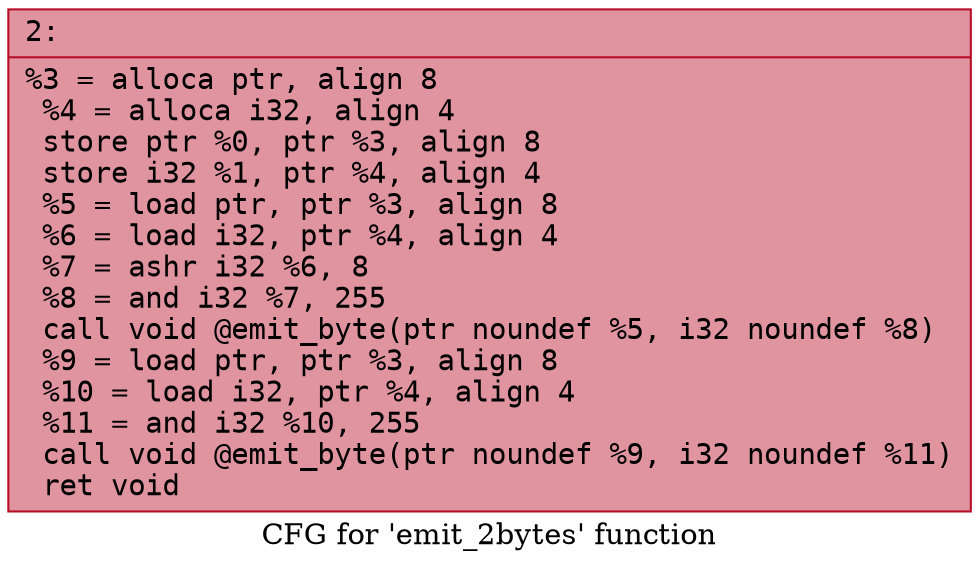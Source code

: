 digraph "CFG for 'emit_2bytes' function" {
	label="CFG for 'emit_2bytes' function";

	Node0x600000323b10 [shape=record,color="#b70d28ff", style=filled, fillcolor="#b70d2870" fontname="Courier",label="{2:\l|  %3 = alloca ptr, align 8\l  %4 = alloca i32, align 4\l  store ptr %0, ptr %3, align 8\l  store i32 %1, ptr %4, align 4\l  %5 = load ptr, ptr %3, align 8\l  %6 = load i32, ptr %4, align 4\l  %7 = ashr i32 %6, 8\l  %8 = and i32 %7, 255\l  call void @emit_byte(ptr noundef %5, i32 noundef %8)\l  %9 = load ptr, ptr %3, align 8\l  %10 = load i32, ptr %4, align 4\l  %11 = and i32 %10, 255\l  call void @emit_byte(ptr noundef %9, i32 noundef %11)\l  ret void\l}"];
}
